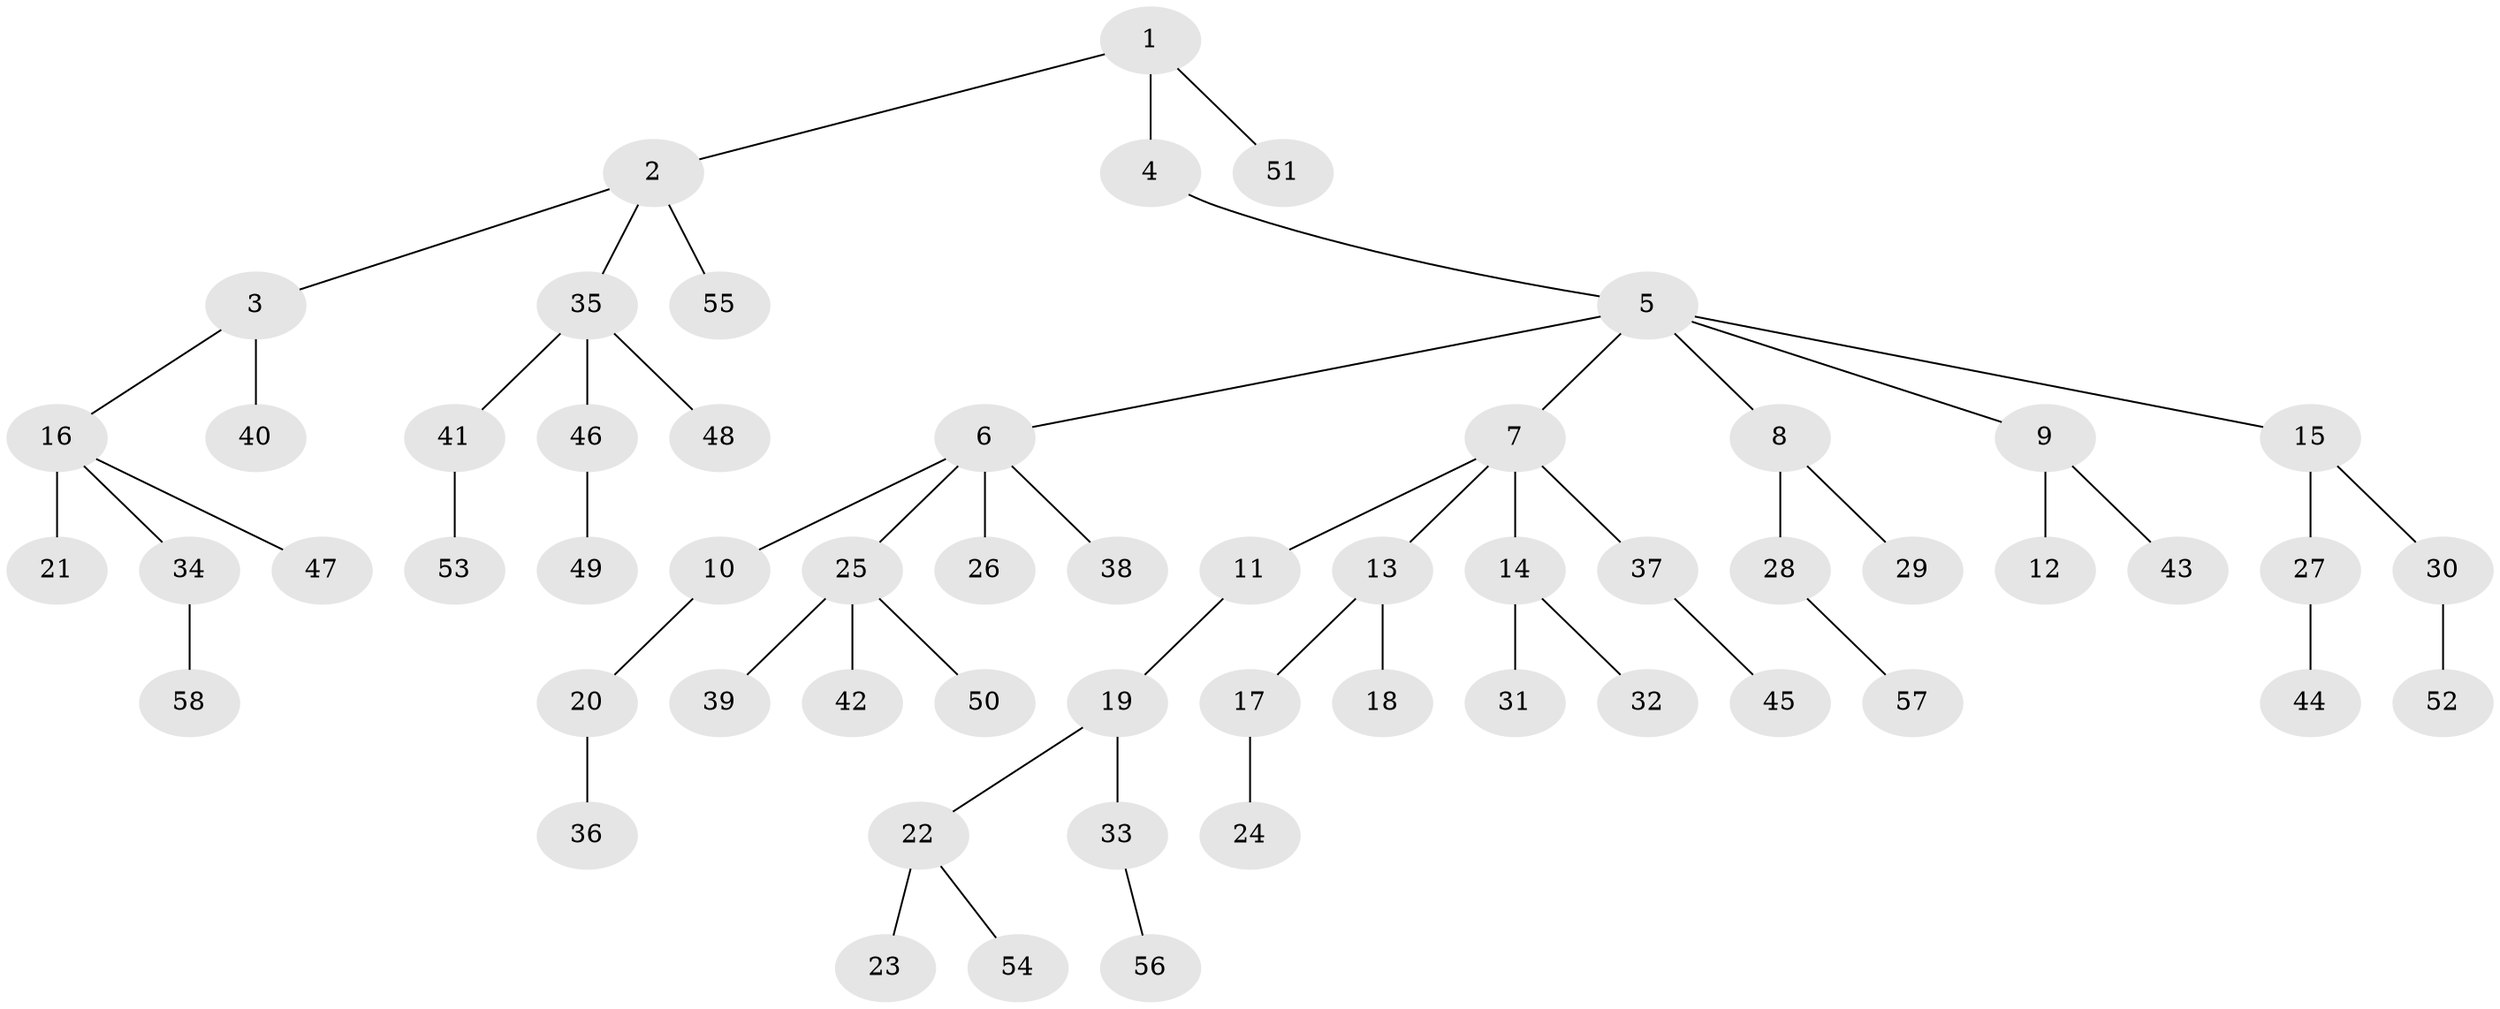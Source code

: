 // original degree distribution, {4: 0.08928571428571429, 5: 0.008928571428571428, 3: 0.10714285714285714, 7: 0.017857142857142856, 6: 0.008928571428571428, 2: 0.25, 1: 0.5089285714285714, 8: 0.008928571428571428}
// Generated by graph-tools (version 1.1) at 2025/36/03/09/25 02:36:45]
// undirected, 58 vertices, 57 edges
graph export_dot {
graph [start="1"]
  node [color=gray90,style=filled];
  1;
  2;
  3;
  4;
  5;
  6;
  7;
  8;
  9;
  10;
  11;
  12;
  13;
  14;
  15;
  16;
  17;
  18;
  19;
  20;
  21;
  22;
  23;
  24;
  25;
  26;
  27;
  28;
  29;
  30;
  31;
  32;
  33;
  34;
  35;
  36;
  37;
  38;
  39;
  40;
  41;
  42;
  43;
  44;
  45;
  46;
  47;
  48;
  49;
  50;
  51;
  52;
  53;
  54;
  55;
  56;
  57;
  58;
  1 -- 2 [weight=1.0];
  1 -- 4 [weight=1.0];
  1 -- 51 [weight=1.0];
  2 -- 3 [weight=1.0];
  2 -- 35 [weight=1.0];
  2 -- 55 [weight=1.0];
  3 -- 16 [weight=1.0];
  3 -- 40 [weight=1.0];
  4 -- 5 [weight=1.0];
  5 -- 6 [weight=1.0];
  5 -- 7 [weight=1.0];
  5 -- 8 [weight=1.0];
  5 -- 9 [weight=1.0];
  5 -- 15 [weight=1.0];
  6 -- 10 [weight=1.0];
  6 -- 25 [weight=1.0];
  6 -- 26 [weight=1.0];
  6 -- 38 [weight=1.0];
  7 -- 11 [weight=1.0];
  7 -- 13 [weight=1.0];
  7 -- 14 [weight=2.0];
  7 -- 37 [weight=1.0];
  8 -- 28 [weight=1.0];
  8 -- 29 [weight=1.0];
  9 -- 12 [weight=1.0];
  9 -- 43 [weight=1.0];
  10 -- 20 [weight=1.0];
  11 -- 19 [weight=1.0];
  13 -- 17 [weight=1.0];
  13 -- 18 [weight=3.0];
  14 -- 31 [weight=1.0];
  14 -- 32 [weight=1.0];
  15 -- 27 [weight=1.0];
  15 -- 30 [weight=1.0];
  16 -- 21 [weight=4.0];
  16 -- 34 [weight=1.0];
  16 -- 47 [weight=1.0];
  17 -- 24 [weight=1.0];
  19 -- 22 [weight=1.0];
  19 -- 33 [weight=1.0];
  20 -- 36 [weight=3.0];
  22 -- 23 [weight=2.0];
  22 -- 54 [weight=1.0];
  25 -- 39 [weight=1.0];
  25 -- 42 [weight=1.0];
  25 -- 50 [weight=1.0];
  27 -- 44 [weight=1.0];
  28 -- 57 [weight=1.0];
  30 -- 52 [weight=1.0];
  33 -- 56 [weight=1.0];
  34 -- 58 [weight=1.0];
  35 -- 41 [weight=1.0];
  35 -- 46 [weight=1.0];
  35 -- 48 [weight=1.0];
  37 -- 45 [weight=2.0];
  41 -- 53 [weight=1.0];
  46 -- 49 [weight=1.0];
}
